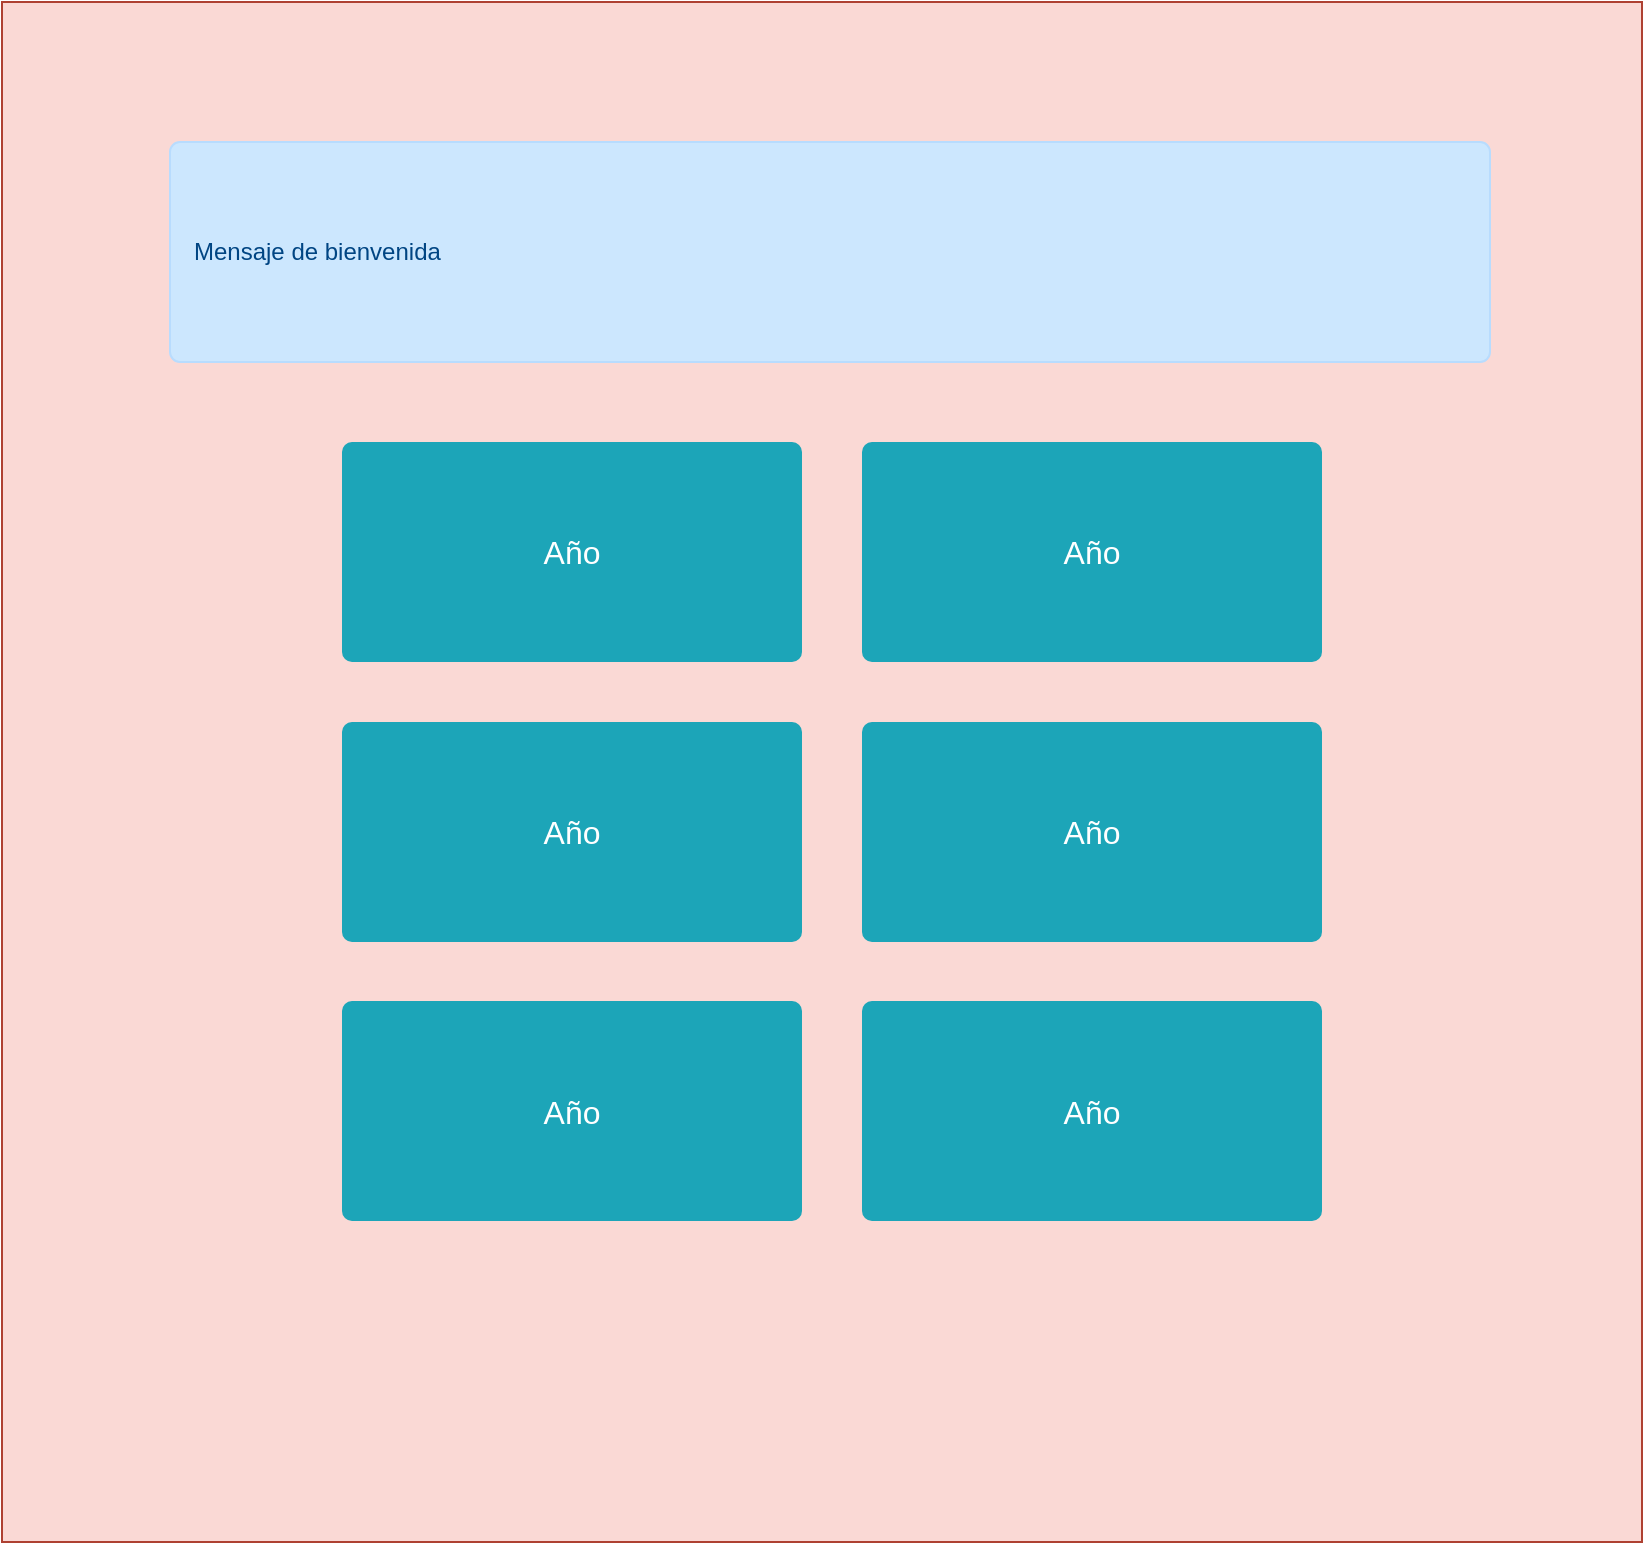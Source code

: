 <mxfile version="20.5.1" type="github" pages="3">
  <diagram id="rSacgsXcLeD-tl2512Vr" name="Página-1">
    <mxGraphModel dx="1422" dy="755" grid="1" gridSize="10" guides="1" tooltips="1" connect="1" arrows="1" fold="1" page="1" pageScale="1" pageWidth="827" pageHeight="1169" math="0" shadow="0">
      <root>
        <mxCell id="0" />
        <mxCell id="1" parent="0" />
        <mxCell id="zp2Dx0AjihEczfSLYuLA-1" value="" style="rounded=0;whiteSpace=wrap;html=1;fillColor=#fad9d5;strokeColor=#ae4132;" parent="1" vertex="1">
          <mxGeometry y="30" width="820" height="770" as="geometry" />
        </mxCell>
        <mxCell id="zp2Dx0AjihEczfSLYuLA-2" value="Mensaje de bienvenida" style="html=1;shadow=0;dashed=0;shape=mxgraph.bootstrap.rrect;rSize=5;strokeColor=#B8DCFE;strokeWidth=1;fillColor=#CCE7FE;fontColor=#004583;whiteSpace=wrap;align=left;verticalAlign=middle;spacingLeft=10;" parent="1" vertex="1">
          <mxGeometry x="84" y="100" width="660" height="110" as="geometry" />
        </mxCell>
        <mxCell id="zp2Dx0AjihEczfSLYuLA-3" value="Año" style="html=1;shadow=0;dashed=0;shape=mxgraph.bootstrap.rrect;rSize=5;strokeColor=none;strokeWidth=1;fillColor=#1CA5B8;fontColor=#FFFFFF;whiteSpace=wrap;align=center;verticalAlign=middle;spacingLeft=0;fontStyle=0;fontSize=16;spacing=5;" parent="1" vertex="1">
          <mxGeometry x="170" y="250" width="230" height="110" as="geometry" />
        </mxCell>
        <mxCell id="zp2Dx0AjihEczfSLYuLA-4" value="Año" style="html=1;shadow=0;dashed=0;shape=mxgraph.bootstrap.rrect;rSize=5;strokeColor=none;strokeWidth=1;fillColor=#1CA5B8;fontColor=#FFFFFF;whiteSpace=wrap;align=center;verticalAlign=middle;spacingLeft=0;fontStyle=0;fontSize=16;spacing=5;" parent="1" vertex="1">
          <mxGeometry x="430" y="250" width="230" height="110" as="geometry" />
        </mxCell>
        <mxCell id="zp2Dx0AjihEczfSLYuLA-5" value="Año" style="html=1;shadow=0;dashed=0;shape=mxgraph.bootstrap.rrect;rSize=5;strokeColor=none;strokeWidth=1;fillColor=#1CA5B8;fontColor=#FFFFFF;whiteSpace=wrap;align=center;verticalAlign=middle;spacingLeft=0;fontStyle=0;fontSize=16;spacing=5;" parent="1" vertex="1">
          <mxGeometry x="170" y="390" width="230" height="110" as="geometry" />
        </mxCell>
        <mxCell id="zp2Dx0AjihEczfSLYuLA-6" value="Año" style="html=1;shadow=0;dashed=0;shape=mxgraph.bootstrap.rrect;rSize=5;strokeColor=none;strokeWidth=1;fillColor=#1CA5B8;fontColor=#FFFFFF;whiteSpace=wrap;align=center;verticalAlign=middle;spacingLeft=0;fontStyle=0;fontSize=16;spacing=5;" parent="1" vertex="1">
          <mxGeometry x="430" y="390" width="230" height="110" as="geometry" />
        </mxCell>
        <mxCell id="zp2Dx0AjihEczfSLYuLA-7" value="Año" style="html=1;shadow=0;dashed=0;shape=mxgraph.bootstrap.rrect;rSize=5;strokeColor=none;strokeWidth=1;fillColor=#1CA5B8;fontColor=#FFFFFF;whiteSpace=wrap;align=center;verticalAlign=middle;spacingLeft=0;fontStyle=0;fontSize=16;spacing=5;" parent="1" vertex="1">
          <mxGeometry x="430" y="529.5" width="230" height="110" as="geometry" />
        </mxCell>
        <mxCell id="zp2Dx0AjihEczfSLYuLA-8" value="Año" style="html=1;shadow=0;dashed=0;shape=mxgraph.bootstrap.rrect;rSize=5;strokeColor=none;strokeWidth=1;fillColor=#1CA5B8;fontColor=#FFFFFF;whiteSpace=wrap;align=center;verticalAlign=middle;spacingLeft=0;fontStyle=0;fontSize=16;spacing=5;" parent="1" vertex="1">
          <mxGeometry x="170" y="529.5" width="230" height="110" as="geometry" />
        </mxCell>
      </root>
    </mxGraphModel>
  </diagram>
  <diagram id="MVZBugT4PrAkUeeUgG2N" name="Página-3">
    <mxGraphModel dx="1422" dy="755" grid="1" gridSize="10" guides="1" tooltips="1" connect="1" arrows="1" fold="1" page="1" pageScale="1" pageWidth="827" pageHeight="1169" math="0" shadow="0">
      <root>
        <mxCell id="0" />
        <mxCell id="1" parent="0" />
      </root>
    </mxGraphModel>
  </diagram>
  <diagram id="WIXPKeP7j90xvkgIOQOx" name="Página-2">
    <mxGraphModel dx="1422" dy="3093" grid="1" gridSize="10" guides="1" tooltips="1" connect="1" arrows="1" fold="1" page="1" pageScale="1" pageWidth="827" pageHeight="1169" math="0" shadow="0">
      <root>
        <mxCell id="0" />
        <mxCell id="1" parent="0" />
        <mxCell id="2rGw1GlUA_G7r4p7Vyzz-2" value="" style="rounded=0;whiteSpace=wrap;html=1;fillColor=#d0cee2;strokeColor=#56517e;" parent="1" vertex="1">
          <mxGeometry y="-2330" width="820" height="890" as="geometry" />
        </mxCell>
        <mxCell id="2rGw1GlUA_G7r4p7Vyzz-3" value="Home " style="html=1;shadow=0;dashed=0;shape=mxgraph.bootstrap.tabTop;strokeColor=#DFDFDF;fillColor=#ffffff;rSize=5;perimeter=none;whiteSpace=wrap;resizeWidth=1;align=center;spacing=20;fontSize=14;fontColor=#4B5259;" parent="1" vertex="1">
          <mxGeometry x="20" y="-2330" width="80" height="40" as="geometry" />
        </mxCell>
        <mxCell id="2rGw1GlUA_G7r4p7Vyzz-6" value="" style="shape=line;strokeColor=#dddddd;" parent="1" vertex="1">
          <mxGeometry x="100" y="-2295" width="700" height="10" as="geometry" />
        </mxCell>
        <mxCell id="2rGw1GlUA_G7r4p7Vyzz-7" value="Raw denim you probably haven&#39;t heard of them jean shorts Austin. Nesciunt tofu stumptown aliqua, retro synth master cleanse. Mustache cliche tempor, williamsburg carles vegan helvetica. Reprehenderit butcher retro keffiyeh dreamcatcher synth. Cosby sweater eu banh mi, qui irure terry richardson ex squid. Aliquip placeat salvia cillum iphone. Seitan aliquip quis cardigan american apparel, butcher voluptate nisi qui." style="strokeColor=none;fillColor=none;whiteSpace=wrap;html=1;align=left;verticalAlign=top;fontSize=14;" parent="1" vertex="1">
          <mxGeometry x="20" y="-2275" width="780" height="565" as="geometry" />
        </mxCell>
      </root>
    </mxGraphModel>
  </diagram>
</mxfile>
